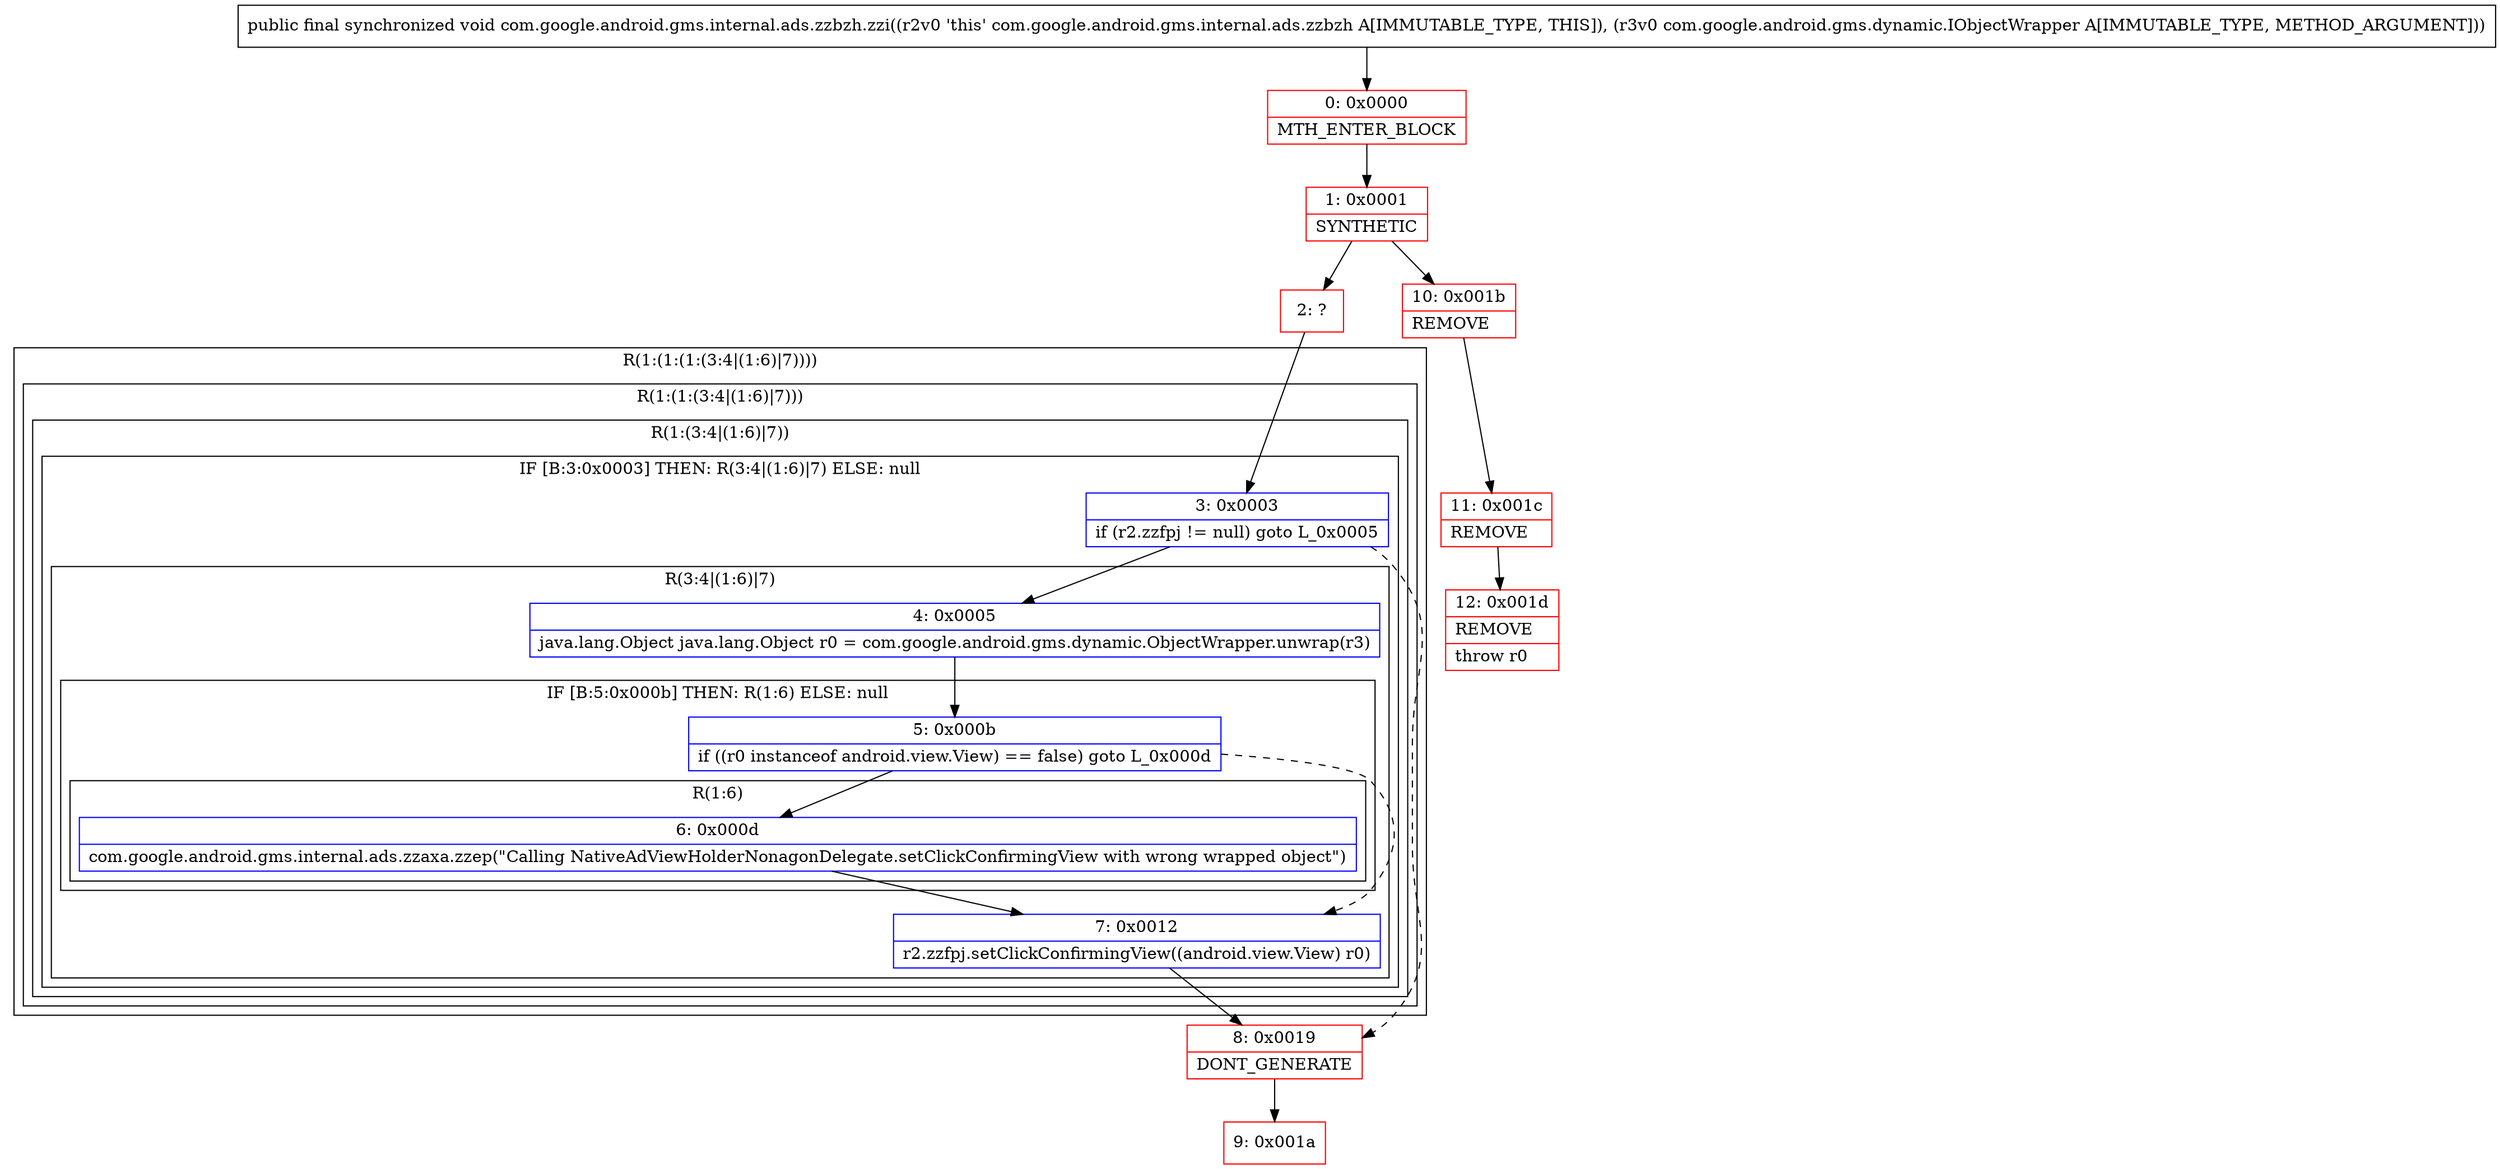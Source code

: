 digraph "CFG forcom.google.android.gms.internal.ads.zzbzh.zzi(Lcom\/google\/android\/gms\/dynamic\/IObjectWrapper;)V" {
subgraph cluster_Region_20086784 {
label = "R(1:(1:(1:(3:4|(1:6)|7))))";
node [shape=record,color=blue];
subgraph cluster_Region_262426342 {
label = "R(1:(1:(3:4|(1:6)|7)))";
node [shape=record,color=blue];
subgraph cluster_Region_1021052681 {
label = "R(1:(3:4|(1:6)|7))";
node [shape=record,color=blue];
subgraph cluster_IfRegion_902099093 {
label = "IF [B:3:0x0003] THEN: R(3:4|(1:6)|7) ELSE: null";
node [shape=record,color=blue];
Node_3 [shape=record,label="{3\:\ 0x0003|if (r2.zzfpj != null) goto L_0x0005\l}"];
subgraph cluster_Region_300913826 {
label = "R(3:4|(1:6)|7)";
node [shape=record,color=blue];
Node_4 [shape=record,label="{4\:\ 0x0005|java.lang.Object java.lang.Object r0 = com.google.android.gms.dynamic.ObjectWrapper.unwrap(r3)\l}"];
subgraph cluster_IfRegion_2109136739 {
label = "IF [B:5:0x000b] THEN: R(1:6) ELSE: null";
node [shape=record,color=blue];
Node_5 [shape=record,label="{5\:\ 0x000b|if ((r0 instanceof android.view.View) == false) goto L_0x000d\l}"];
subgraph cluster_Region_543376557 {
label = "R(1:6)";
node [shape=record,color=blue];
Node_6 [shape=record,label="{6\:\ 0x000d|com.google.android.gms.internal.ads.zzaxa.zzep(\"Calling NativeAdViewHolderNonagonDelegate.setClickConfirmingView with wrong wrapped object\")\l}"];
}
}
Node_7 [shape=record,label="{7\:\ 0x0012|r2.zzfpj.setClickConfirmingView((android.view.View) r0)\l}"];
}
}
}
}
}
Node_0 [shape=record,color=red,label="{0\:\ 0x0000|MTH_ENTER_BLOCK\l}"];
Node_1 [shape=record,color=red,label="{1\:\ 0x0001|SYNTHETIC\l}"];
Node_2 [shape=record,color=red,label="{2\:\ ?}"];
Node_8 [shape=record,color=red,label="{8\:\ 0x0019|DONT_GENERATE\l}"];
Node_9 [shape=record,color=red,label="{9\:\ 0x001a}"];
Node_10 [shape=record,color=red,label="{10\:\ 0x001b|REMOVE\l}"];
Node_11 [shape=record,color=red,label="{11\:\ 0x001c|REMOVE\l}"];
Node_12 [shape=record,color=red,label="{12\:\ 0x001d|REMOVE\l|throw r0\l}"];
MethodNode[shape=record,label="{public final synchronized void com.google.android.gms.internal.ads.zzbzh.zzi((r2v0 'this' com.google.android.gms.internal.ads.zzbzh A[IMMUTABLE_TYPE, THIS]), (r3v0 com.google.android.gms.dynamic.IObjectWrapper A[IMMUTABLE_TYPE, METHOD_ARGUMENT])) }"];
MethodNode -> Node_0;
Node_3 -> Node_4;
Node_3 -> Node_8[style=dashed];
Node_4 -> Node_5;
Node_5 -> Node_6;
Node_5 -> Node_7[style=dashed];
Node_6 -> Node_7;
Node_7 -> Node_8;
Node_0 -> Node_1;
Node_1 -> Node_2;
Node_1 -> Node_10;
Node_2 -> Node_3;
Node_8 -> Node_9;
Node_10 -> Node_11;
Node_11 -> Node_12;
}

